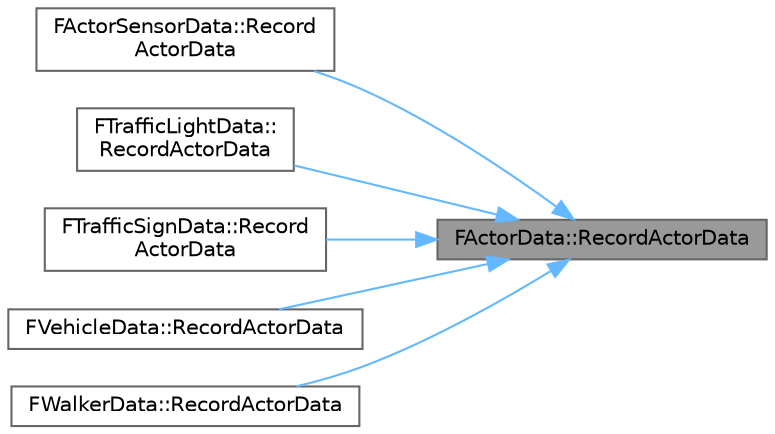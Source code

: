 digraph "FActorData::RecordActorData"
{
 // INTERACTIVE_SVG=YES
 // LATEX_PDF_SIZE
  bgcolor="transparent";
  edge [fontname=Helvetica,fontsize=10,labelfontname=Helvetica,labelfontsize=10];
  node [fontname=Helvetica,fontsize=10,shape=box,height=0.2,width=0.4];
  rankdir="RL";
  Node1 [id="Node000001",label="FActorData::RecordActorData",height=0.2,width=0.4,color="gray40", fillcolor="grey60", style="filled", fontcolor="black",tooltip=" "];
  Node1 -> Node2 [id="edge1_Node000001_Node000002",dir="back",color="steelblue1",style="solid",tooltip=" "];
  Node2 [id="Node000002",label="FActorSensorData::Record\lActorData",height=0.2,width=0.4,color="grey40", fillcolor="white", style="filled",URL="$d4/dba/classFActorSensorData.html#abeb1e0509dd2ef3db31df44c560d9f77",tooltip=" "];
  Node1 -> Node3 [id="edge2_Node000001_Node000003",dir="back",color="steelblue1",style="solid",tooltip=" "];
  Node3 [id="Node000003",label="FTrafficLightData::\lRecordActorData",height=0.2,width=0.4,color="grey40", fillcolor="white", style="filled",URL="$d5/d59/classFTrafficLightData.html#ad4af02d345b937e8985f7b7138f34701",tooltip=" "];
  Node1 -> Node4 [id="edge3_Node000001_Node000004",dir="back",color="steelblue1",style="solid",tooltip=" "];
  Node4 [id="Node000004",label="FTrafficSignData::Record\lActorData",height=0.2,width=0.4,color="grey40", fillcolor="white", style="filled",URL="$dc/d36/classFTrafficSignData.html#a4eff29788f55f9ed155889f6395092f9",tooltip=" "];
  Node1 -> Node5 [id="edge4_Node000001_Node000005",dir="back",color="steelblue1",style="solid",tooltip=" "];
  Node5 [id="Node000005",label="FVehicleData::RecordActorData",height=0.2,width=0.4,color="grey40", fillcolor="white", style="filled",URL="$da/df6/classFVehicleData.html#a30c1602ea15c7a8840b9f92f859939cf",tooltip=" "];
  Node1 -> Node6 [id="edge5_Node000001_Node000006",dir="back",color="steelblue1",style="solid",tooltip=" "];
  Node6 [id="Node000006",label="FWalkerData::RecordActorData",height=0.2,width=0.4,color="grey40", fillcolor="white", style="filled",URL="$db/d6d/classFWalkerData.html#adeb541c7a915c367956f1f86a37cde8f",tooltip=" "];
}
